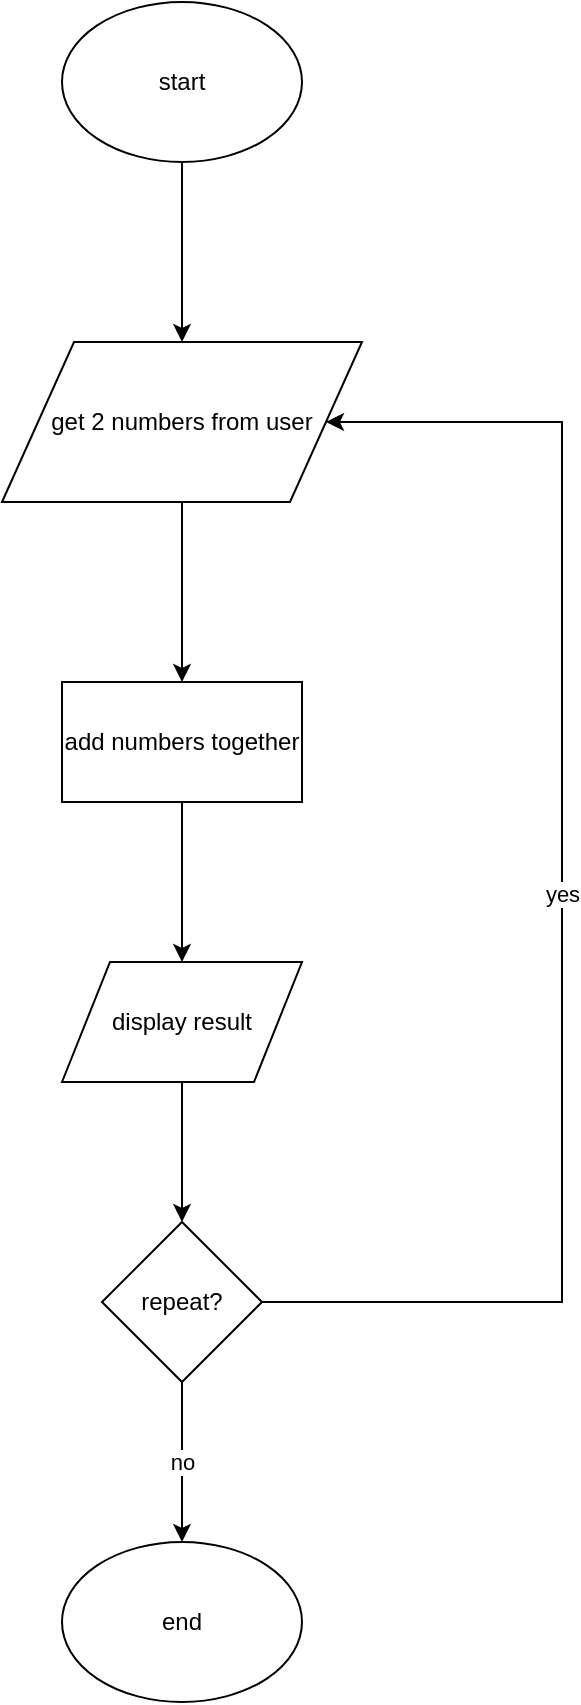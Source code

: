 <mxfile version="13.4.9" type="github">
  <diagram id="IsJlTYP47dqSS6IdlzRU" name="Page-1">
    <mxGraphModel dx="1038" dy="531" grid="1" gridSize="10" guides="1" tooltips="1" connect="1" arrows="1" fold="1" page="1" pageScale="1" pageWidth="850" pageHeight="1100" math="0" shadow="0">
      <root>
        <mxCell id="0" />
        <mxCell id="1" parent="0" />
        <mxCell id="liMHWO5myevF6spP6ppV-3" value="" style="edgeStyle=orthogonalEdgeStyle;rounded=0;orthogonalLoop=1;jettySize=auto;html=1;" edge="1" parent="1" source="liMHWO5myevF6spP6ppV-1" target="liMHWO5myevF6spP6ppV-2">
          <mxGeometry relative="1" as="geometry" />
        </mxCell>
        <mxCell id="liMHWO5myevF6spP6ppV-1" value="start&lt;br&gt;" style="ellipse;whiteSpace=wrap;html=1;" vertex="1" parent="1">
          <mxGeometry x="130" y="40" width="120" height="80" as="geometry" />
        </mxCell>
        <mxCell id="liMHWO5myevF6spP6ppV-5" value="" style="edgeStyle=orthogonalEdgeStyle;rounded=0;orthogonalLoop=1;jettySize=auto;html=1;" edge="1" parent="1" source="liMHWO5myevF6spP6ppV-2" target="liMHWO5myevF6spP6ppV-4">
          <mxGeometry relative="1" as="geometry" />
        </mxCell>
        <mxCell id="liMHWO5myevF6spP6ppV-2" value="get 2 numbers from user" style="shape=parallelogram;perimeter=parallelogramPerimeter;whiteSpace=wrap;html=1;" vertex="1" parent="1">
          <mxGeometry x="100" y="210" width="180" height="80" as="geometry" />
        </mxCell>
        <mxCell id="liMHWO5myevF6spP6ppV-7" value="" style="edgeStyle=orthogonalEdgeStyle;rounded=0;orthogonalLoop=1;jettySize=auto;html=1;" edge="1" parent="1" source="liMHWO5myevF6spP6ppV-4" target="liMHWO5myevF6spP6ppV-6">
          <mxGeometry relative="1" as="geometry" />
        </mxCell>
        <mxCell id="liMHWO5myevF6spP6ppV-4" value="add numbers together" style="whiteSpace=wrap;html=1;" vertex="1" parent="1">
          <mxGeometry x="130" y="380" width="120" height="60" as="geometry" />
        </mxCell>
        <mxCell id="liMHWO5myevF6spP6ppV-9" value="" style="edgeStyle=orthogonalEdgeStyle;rounded=0;orthogonalLoop=1;jettySize=auto;html=1;" edge="1" parent="1" source="liMHWO5myevF6spP6ppV-6" target="liMHWO5myevF6spP6ppV-8">
          <mxGeometry relative="1" as="geometry" />
        </mxCell>
        <mxCell id="liMHWO5myevF6spP6ppV-6" value="display result&lt;br&gt;" style="shape=parallelogram;perimeter=parallelogramPerimeter;whiteSpace=wrap;html=1;" vertex="1" parent="1">
          <mxGeometry x="130" y="520" width="120" height="60" as="geometry" />
        </mxCell>
        <mxCell id="liMHWO5myevF6spP6ppV-11" value="yes" style="edgeStyle=orthogonalEdgeStyle;rounded=0;orthogonalLoop=1;jettySize=auto;html=1;exitX=1;exitY=0.5;exitDx=0;exitDy=0;entryX=1;entryY=0.5;entryDx=0;entryDy=0;" edge="1" parent="1" source="liMHWO5myevF6spP6ppV-8" target="liMHWO5myevF6spP6ppV-2">
          <mxGeometry relative="1" as="geometry">
            <Array as="points">
              <mxPoint x="380" y="690" />
              <mxPoint x="380" y="250" />
            </Array>
          </mxGeometry>
        </mxCell>
        <mxCell id="liMHWO5myevF6spP6ppV-13" value="no" style="edgeStyle=orthogonalEdgeStyle;rounded=0;orthogonalLoop=1;jettySize=auto;html=1;" edge="1" parent="1" source="liMHWO5myevF6spP6ppV-8" target="liMHWO5myevF6spP6ppV-12">
          <mxGeometry relative="1" as="geometry" />
        </mxCell>
        <mxCell id="liMHWO5myevF6spP6ppV-8" value="repeat?" style="rhombus;whiteSpace=wrap;html=1;" vertex="1" parent="1">
          <mxGeometry x="150" y="650" width="80" height="80" as="geometry" />
        </mxCell>
        <mxCell id="liMHWO5myevF6spP6ppV-12" value="end" style="ellipse;whiteSpace=wrap;html=1;" vertex="1" parent="1">
          <mxGeometry x="130" y="810" width="120" height="80" as="geometry" />
        </mxCell>
      </root>
    </mxGraphModel>
  </diagram>
</mxfile>

